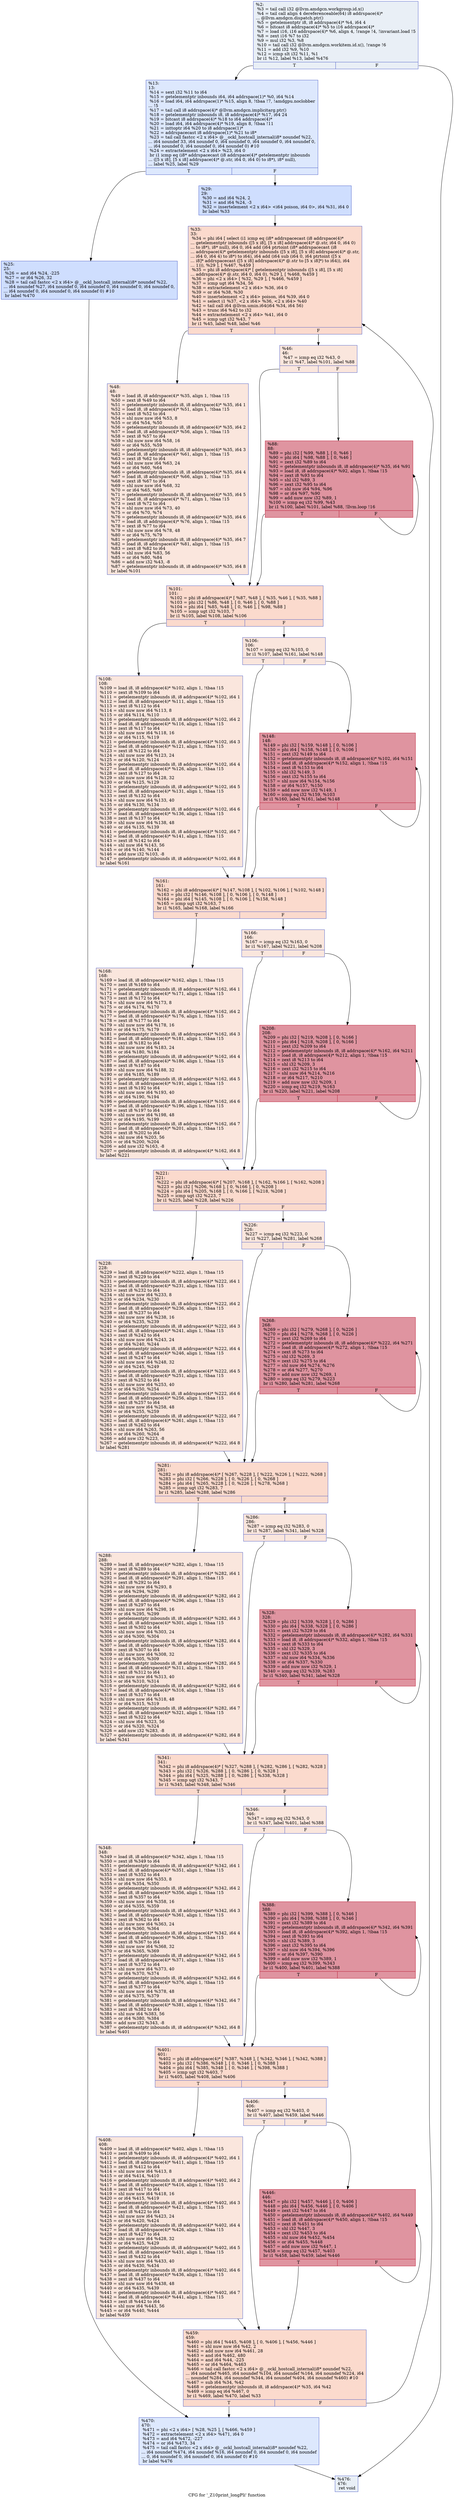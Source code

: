 digraph "CFG for '_Z10print_longPli' function" {
	label="CFG for '_Z10print_longPli' function";

	Node0x62ee120 [shape=record,color="#3d50c3ff", style=filled, fillcolor="#cedaeb70",label="{%2:\l  %3 = tail call i32 @llvm.amdgcn.workgroup.id.x()\l  %4 = tail call align 4 dereferenceable(64) i8 addrspace(4)*\l... @llvm.amdgcn.dispatch.ptr()\l  %5 = getelementptr i8, i8 addrspace(4)* %4, i64 4\l  %6 = bitcast i8 addrspace(4)* %5 to i16 addrspace(4)*\l  %7 = load i16, i16 addrspace(4)* %6, align 4, !range !4, !invariant.load !5\l  %8 = zext i16 %7 to i32\l  %9 = mul i32 %3, %8\l  %10 = tail call i32 @llvm.amdgcn.workitem.id.x(), !range !6\l  %11 = add i32 %9, %10\l  %12 = icmp slt i32 %11, %1\l  br i1 %12, label %13, label %476\l|{<s0>T|<s1>F}}"];
	Node0x62ee120:s0 -> Node0x62f0070;
	Node0x62ee120:s1 -> Node0x62f0100;
	Node0x62f0070 [shape=record,color="#3d50c3ff", style=filled, fillcolor="#b2ccfb70",label="{%13:\l13:                                               \l  %14 = sext i32 %11 to i64\l  %15 = getelementptr inbounds i64, i64 addrspace(1)* %0, i64 %14\l  %16 = load i64, i64 addrspace(1)* %15, align 8, !tbaa !7, !amdgpu.noclobber\l... !5\l  %17 = tail call i8 addrspace(4)* @llvm.amdgcn.implicitarg.ptr()\l  %18 = getelementptr inbounds i8, i8 addrspace(4)* %17, i64 24\l  %19 = bitcast i8 addrspace(4)* %18 to i64 addrspace(4)*\l  %20 = load i64, i64 addrspace(4)* %19, align 8, !tbaa !11\l  %21 = inttoptr i64 %20 to i8 addrspace(1)*\l  %22 = addrspacecast i8 addrspace(1)* %21 to i8*\l  %23 = tail call fastcc \<2 x i64\> @__ockl_hostcall_internal(i8* noundef %22,\l... i64 noundef 33, i64 noundef 0, i64 noundef 0, i64 noundef 0, i64 noundef 0,\l... i64 noundef 0, i64 noundef 0, i64 noundef 0) #10\l  %24 = extractelement \<2 x i64\> %23, i64 0\l  br i1 icmp eq (i8* addrspacecast (i8 addrspace(4)* getelementptr inbounds\l... ([5 x i8], [5 x i8] addrspace(4)* @.str, i64 0, i64 0) to i8*), i8* null),\l... label %25, label %29\l|{<s0>T|<s1>F}}"];
	Node0x62f0070:s0 -> Node0x62f1a10;
	Node0x62f0070:s1 -> Node0x62f2400;
	Node0x62f1a10 [shape=record,color="#3d50c3ff", style=filled, fillcolor="#93b5fe70",label="{%25:\l25:                                               \l  %26 = and i64 %24, -225\l  %27 = or i64 %26, 32\l  %28 = tail call fastcc \<2 x i64\> @__ockl_hostcall_internal(i8* noundef %22,\l... i64 noundef %27, i64 noundef 0, i64 noundef 0, i64 noundef 0, i64 noundef 0,\l... i64 noundef 0, i64 noundef 0, i64 noundef 0) #10\l  br label %470\l}"];
	Node0x62f1a10 -> Node0x62f26e0;
	Node0x62f2400 [shape=record,color="#3d50c3ff", style=filled, fillcolor="#93b5fe70",label="{%29:\l29:                                               \l  %30 = and i64 %24, 2\l  %31 = and i64 %24, -3\l  %32 = insertelement \<2 x i64\> \<i64 poison, i64 0\>, i64 %31, i64 0\l  br label %33\l}"];
	Node0x62f2400 -> Node0x62f0b50;
	Node0x62f0b50 [shape=record,color="#3d50c3ff", style=filled, fillcolor="#f7ac8e70",label="{%33:\l33:                                               \l  %34 = phi i64 [ select (i1 icmp eq (i8* addrspacecast (i8 addrspace(4)*\l... getelementptr inbounds ([5 x i8], [5 x i8] addrspace(4)* @.str, i64 0, i64 0)\l... to i8*), i8* null), i64 0, i64 add (i64 ptrtoint (i8* addrspacecast (i8\l... addrspace(4)* getelementptr inbounds ([5 x i8], [5 x i8] addrspace(4)* @.str,\l... i64 0, i64 4) to i8*) to i64), i64 add (i64 sub (i64 0, i64 ptrtoint ([5 x\l... i8]* addrspacecast ([5 x i8] addrspace(4)* @.str to [5 x i8]*) to i64)), i64\l... 1))), %29 ], [ %467, %459 ]\l  %35 = phi i8 addrspace(4)* [ getelementptr inbounds ([5 x i8], [5 x i8]\l... addrspace(4)* @.str, i64 0, i64 0), %29 ], [ %468, %459 ]\l  %36 = phi \<2 x i64\> [ %32, %29 ], [ %466, %459 ]\l  %37 = icmp ugt i64 %34, 56\l  %38 = extractelement \<2 x i64\> %36, i64 0\l  %39 = or i64 %38, %30\l  %40 = insertelement \<2 x i64\> poison, i64 %39, i64 0\l  %41 = select i1 %37, \<2 x i64\> %36, \<2 x i64\> %40\l  %42 = tail call i64 @llvm.umin.i64(i64 %34, i64 56)\l  %43 = trunc i64 %42 to i32\l  %44 = extractelement \<2 x i64\> %41, i64 0\l  %45 = icmp ugt i32 %43, 7\l  br i1 %45, label %48, label %46\l|{<s0>T|<s1>F}}"];
	Node0x62f0b50:s0 -> Node0x62f42c0;
	Node0x62f0b50:s1 -> Node0x62f4350;
	Node0x62f4350 [shape=record,color="#3d50c3ff", style=filled, fillcolor="#f3c7b170",label="{%46:\l46:                                               \l  %47 = icmp eq i32 %43, 0\l  br i1 %47, label %101, label %88\l|{<s0>T|<s1>F}}"];
	Node0x62f4350:s0 -> Node0x62f4550;
	Node0x62f4350:s1 -> Node0x62f45a0;
	Node0x62f42c0 [shape=record,color="#3d50c3ff", style=filled, fillcolor="#f3c7b170",label="{%48:\l48:                                               \l  %49 = load i8, i8 addrspace(4)* %35, align 1, !tbaa !15\l  %50 = zext i8 %49 to i64\l  %51 = getelementptr inbounds i8, i8 addrspace(4)* %35, i64 1\l  %52 = load i8, i8 addrspace(4)* %51, align 1, !tbaa !15\l  %53 = zext i8 %52 to i64\l  %54 = shl nuw nsw i64 %53, 8\l  %55 = or i64 %54, %50\l  %56 = getelementptr inbounds i8, i8 addrspace(4)* %35, i64 2\l  %57 = load i8, i8 addrspace(4)* %56, align 1, !tbaa !15\l  %58 = zext i8 %57 to i64\l  %59 = shl nuw nsw i64 %58, 16\l  %60 = or i64 %55, %59\l  %61 = getelementptr inbounds i8, i8 addrspace(4)* %35, i64 3\l  %62 = load i8, i8 addrspace(4)* %61, align 1, !tbaa !15\l  %63 = zext i8 %62 to i64\l  %64 = shl nuw nsw i64 %63, 24\l  %65 = or i64 %60, %64\l  %66 = getelementptr inbounds i8, i8 addrspace(4)* %35, i64 4\l  %67 = load i8, i8 addrspace(4)* %66, align 1, !tbaa !15\l  %68 = zext i8 %67 to i64\l  %69 = shl nuw nsw i64 %68, 32\l  %70 = or i64 %65, %69\l  %71 = getelementptr inbounds i8, i8 addrspace(4)* %35, i64 5\l  %72 = load i8, i8 addrspace(4)* %71, align 1, !tbaa !15\l  %73 = zext i8 %72 to i64\l  %74 = shl nuw nsw i64 %73, 40\l  %75 = or i64 %70, %74\l  %76 = getelementptr inbounds i8, i8 addrspace(4)* %35, i64 6\l  %77 = load i8, i8 addrspace(4)* %76, align 1, !tbaa !15\l  %78 = zext i8 %77 to i64\l  %79 = shl nuw nsw i64 %78, 48\l  %80 = or i64 %75, %79\l  %81 = getelementptr inbounds i8, i8 addrspace(4)* %35, i64 7\l  %82 = load i8, i8 addrspace(4)* %81, align 1, !tbaa !15\l  %83 = zext i8 %82 to i64\l  %84 = shl nuw i64 %83, 56\l  %85 = or i64 %80, %84\l  %86 = add nsw i32 %43, -8\l  %87 = getelementptr inbounds i8, i8 addrspace(4)* %35, i64 8\l  br label %101\l}"];
	Node0x62f42c0 -> Node0x62f4550;
	Node0x62f45a0 [shape=record,color="#b70d28ff", style=filled, fillcolor="#b70d2870",label="{%88:\l88:                                               \l  %89 = phi i32 [ %99, %88 ], [ 0, %46 ]\l  %90 = phi i64 [ %98, %88 ], [ 0, %46 ]\l  %91 = zext i32 %89 to i64\l  %92 = getelementptr inbounds i8, i8 addrspace(4)* %35, i64 %91\l  %93 = load i8, i8 addrspace(4)* %92, align 1, !tbaa !15\l  %94 = zext i8 %93 to i64\l  %95 = shl i32 %89, 3\l  %96 = zext i32 %95 to i64\l  %97 = shl nuw i64 %94, %96\l  %98 = or i64 %97, %90\l  %99 = add nuw nsw i32 %89, 1\l  %100 = icmp eq i32 %99, %43\l  br i1 %100, label %101, label %88, !llvm.loop !16\l|{<s0>T|<s1>F}}"];
	Node0x62f45a0:s0 -> Node0x62f4550;
	Node0x62f45a0:s1 -> Node0x62f45a0;
	Node0x62f4550 [shape=record,color="#3d50c3ff", style=filled, fillcolor="#f7ac8e70",label="{%101:\l101:                                              \l  %102 = phi i8 addrspace(4)* [ %87, %48 ], [ %35, %46 ], [ %35, %88 ]\l  %103 = phi i32 [ %86, %48 ], [ 0, %46 ], [ 0, %88 ]\l  %104 = phi i64 [ %85, %48 ], [ 0, %46 ], [ %98, %88 ]\l  %105 = icmp ugt i32 %103, 7\l  br i1 %105, label %108, label %106\l|{<s0>T|<s1>F}}"];
	Node0x62f4550:s0 -> Node0x62f7240;
	Node0x62f4550:s1 -> Node0x62f7290;
	Node0x62f7290 [shape=record,color="#3d50c3ff", style=filled, fillcolor="#f3c7b170",label="{%106:\l106:                                              \l  %107 = icmp eq i32 %103, 0\l  br i1 %107, label %161, label %148\l|{<s0>T|<s1>F}}"];
	Node0x62f7290:s0 -> Node0x62f7460;
	Node0x62f7290:s1 -> Node0x62f74b0;
	Node0x62f7240 [shape=record,color="#3d50c3ff", style=filled, fillcolor="#f3c7b170",label="{%108:\l108:                                              \l  %109 = load i8, i8 addrspace(4)* %102, align 1, !tbaa !15\l  %110 = zext i8 %109 to i64\l  %111 = getelementptr inbounds i8, i8 addrspace(4)* %102, i64 1\l  %112 = load i8, i8 addrspace(4)* %111, align 1, !tbaa !15\l  %113 = zext i8 %112 to i64\l  %114 = shl nuw nsw i64 %113, 8\l  %115 = or i64 %114, %110\l  %116 = getelementptr inbounds i8, i8 addrspace(4)* %102, i64 2\l  %117 = load i8, i8 addrspace(4)* %116, align 1, !tbaa !15\l  %118 = zext i8 %117 to i64\l  %119 = shl nuw nsw i64 %118, 16\l  %120 = or i64 %115, %119\l  %121 = getelementptr inbounds i8, i8 addrspace(4)* %102, i64 3\l  %122 = load i8, i8 addrspace(4)* %121, align 1, !tbaa !15\l  %123 = zext i8 %122 to i64\l  %124 = shl nuw nsw i64 %123, 24\l  %125 = or i64 %120, %124\l  %126 = getelementptr inbounds i8, i8 addrspace(4)* %102, i64 4\l  %127 = load i8, i8 addrspace(4)* %126, align 1, !tbaa !15\l  %128 = zext i8 %127 to i64\l  %129 = shl nuw nsw i64 %128, 32\l  %130 = or i64 %125, %129\l  %131 = getelementptr inbounds i8, i8 addrspace(4)* %102, i64 5\l  %132 = load i8, i8 addrspace(4)* %131, align 1, !tbaa !15\l  %133 = zext i8 %132 to i64\l  %134 = shl nuw nsw i64 %133, 40\l  %135 = or i64 %130, %134\l  %136 = getelementptr inbounds i8, i8 addrspace(4)* %102, i64 6\l  %137 = load i8, i8 addrspace(4)* %136, align 1, !tbaa !15\l  %138 = zext i8 %137 to i64\l  %139 = shl nuw nsw i64 %138, 48\l  %140 = or i64 %135, %139\l  %141 = getelementptr inbounds i8, i8 addrspace(4)* %102, i64 7\l  %142 = load i8, i8 addrspace(4)* %141, align 1, !tbaa !15\l  %143 = zext i8 %142 to i64\l  %144 = shl nuw i64 %143, 56\l  %145 = or i64 %140, %144\l  %146 = add nsw i32 %103, -8\l  %147 = getelementptr inbounds i8, i8 addrspace(4)* %102, i64 8\l  br label %161\l}"];
	Node0x62f7240 -> Node0x62f7460;
	Node0x62f74b0 [shape=record,color="#b70d28ff", style=filled, fillcolor="#b70d2870",label="{%148:\l148:                                              \l  %149 = phi i32 [ %159, %148 ], [ 0, %106 ]\l  %150 = phi i64 [ %158, %148 ], [ 0, %106 ]\l  %151 = zext i32 %149 to i64\l  %152 = getelementptr inbounds i8, i8 addrspace(4)* %102, i64 %151\l  %153 = load i8, i8 addrspace(4)* %152, align 1, !tbaa !15\l  %154 = zext i8 %153 to i64\l  %155 = shl i32 %149, 3\l  %156 = zext i32 %155 to i64\l  %157 = shl nuw i64 %154, %156\l  %158 = or i64 %157, %150\l  %159 = add nuw nsw i32 %149, 1\l  %160 = icmp eq i32 %159, %103\l  br i1 %160, label %161, label %148\l|{<s0>T|<s1>F}}"];
	Node0x62f74b0:s0 -> Node0x62f7460;
	Node0x62f74b0:s1 -> Node0x62f74b0;
	Node0x62f7460 [shape=record,color="#3d50c3ff", style=filled, fillcolor="#f7ac8e70",label="{%161:\l161:                                              \l  %162 = phi i8 addrspace(4)* [ %147, %108 ], [ %102, %106 ], [ %102, %148 ]\l  %163 = phi i32 [ %146, %108 ], [ 0, %106 ], [ 0, %148 ]\l  %164 = phi i64 [ %145, %108 ], [ 0, %106 ], [ %158, %148 ]\l  %165 = icmp ugt i32 %163, 7\l  br i1 %165, label %168, label %166\l|{<s0>T|<s1>F}}"];
	Node0x62f7460:s0 -> Node0x62f9980;
	Node0x62f7460:s1 -> Node0x62f99d0;
	Node0x62f99d0 [shape=record,color="#3d50c3ff", style=filled, fillcolor="#f3c7b170",label="{%166:\l166:                                              \l  %167 = icmp eq i32 %163, 0\l  br i1 %167, label %221, label %208\l|{<s0>T|<s1>F}}"];
	Node0x62f99d0:s0 -> Node0x62f9b60;
	Node0x62f99d0:s1 -> Node0x62f9bb0;
	Node0x62f9980 [shape=record,color="#3d50c3ff", style=filled, fillcolor="#f3c7b170",label="{%168:\l168:                                              \l  %169 = load i8, i8 addrspace(4)* %162, align 1, !tbaa !15\l  %170 = zext i8 %169 to i64\l  %171 = getelementptr inbounds i8, i8 addrspace(4)* %162, i64 1\l  %172 = load i8, i8 addrspace(4)* %171, align 1, !tbaa !15\l  %173 = zext i8 %172 to i64\l  %174 = shl nuw nsw i64 %173, 8\l  %175 = or i64 %174, %170\l  %176 = getelementptr inbounds i8, i8 addrspace(4)* %162, i64 2\l  %177 = load i8, i8 addrspace(4)* %176, align 1, !tbaa !15\l  %178 = zext i8 %177 to i64\l  %179 = shl nuw nsw i64 %178, 16\l  %180 = or i64 %175, %179\l  %181 = getelementptr inbounds i8, i8 addrspace(4)* %162, i64 3\l  %182 = load i8, i8 addrspace(4)* %181, align 1, !tbaa !15\l  %183 = zext i8 %182 to i64\l  %184 = shl nuw nsw i64 %183, 24\l  %185 = or i64 %180, %184\l  %186 = getelementptr inbounds i8, i8 addrspace(4)* %162, i64 4\l  %187 = load i8, i8 addrspace(4)* %186, align 1, !tbaa !15\l  %188 = zext i8 %187 to i64\l  %189 = shl nuw nsw i64 %188, 32\l  %190 = or i64 %185, %189\l  %191 = getelementptr inbounds i8, i8 addrspace(4)* %162, i64 5\l  %192 = load i8, i8 addrspace(4)* %191, align 1, !tbaa !15\l  %193 = zext i8 %192 to i64\l  %194 = shl nuw nsw i64 %193, 40\l  %195 = or i64 %190, %194\l  %196 = getelementptr inbounds i8, i8 addrspace(4)* %162, i64 6\l  %197 = load i8, i8 addrspace(4)* %196, align 1, !tbaa !15\l  %198 = zext i8 %197 to i64\l  %199 = shl nuw nsw i64 %198, 48\l  %200 = or i64 %195, %199\l  %201 = getelementptr inbounds i8, i8 addrspace(4)* %162, i64 7\l  %202 = load i8, i8 addrspace(4)* %201, align 1, !tbaa !15\l  %203 = zext i8 %202 to i64\l  %204 = shl nuw i64 %203, 56\l  %205 = or i64 %200, %204\l  %206 = add nsw i32 %163, -8\l  %207 = getelementptr inbounds i8, i8 addrspace(4)* %162, i64 8\l  br label %221\l}"];
	Node0x62f9980 -> Node0x62f9b60;
	Node0x62f9bb0 [shape=record,color="#b70d28ff", style=filled, fillcolor="#b70d2870",label="{%208:\l208:                                              \l  %209 = phi i32 [ %219, %208 ], [ 0, %166 ]\l  %210 = phi i64 [ %218, %208 ], [ 0, %166 ]\l  %211 = zext i32 %209 to i64\l  %212 = getelementptr inbounds i8, i8 addrspace(4)* %162, i64 %211\l  %213 = load i8, i8 addrspace(4)* %212, align 1, !tbaa !15\l  %214 = zext i8 %213 to i64\l  %215 = shl i32 %209, 3\l  %216 = zext i32 %215 to i64\l  %217 = shl nuw i64 %214, %216\l  %218 = or i64 %217, %210\l  %219 = add nuw nsw i32 %209, 1\l  %220 = icmp eq i32 %219, %163\l  br i1 %220, label %221, label %208\l|{<s0>T|<s1>F}}"];
	Node0x62f9bb0:s0 -> Node0x62f9b60;
	Node0x62f9bb0:s1 -> Node0x62f9bb0;
	Node0x62f9b60 [shape=record,color="#3d50c3ff", style=filled, fillcolor="#f7ac8e70",label="{%221:\l221:                                              \l  %222 = phi i8 addrspace(4)* [ %207, %168 ], [ %162, %166 ], [ %162, %208 ]\l  %223 = phi i32 [ %206, %168 ], [ 0, %166 ], [ 0, %208 ]\l  %224 = phi i64 [ %205, %168 ], [ 0, %166 ], [ %218, %208 ]\l  %225 = icmp ugt i32 %223, 7\l  br i1 %225, label %228, label %226\l|{<s0>T|<s1>F}}"];
	Node0x62f9b60:s0 -> Node0x62fbc00;
	Node0x62f9b60:s1 -> Node0x62fbc50;
	Node0x62fbc50 [shape=record,color="#3d50c3ff", style=filled, fillcolor="#f3c7b170",label="{%226:\l226:                                              \l  %227 = icmp eq i32 %223, 0\l  br i1 %227, label %281, label %268\l|{<s0>T|<s1>F}}"];
	Node0x62fbc50:s0 -> Node0x62fbde0;
	Node0x62fbc50:s1 -> Node0x62fbe30;
	Node0x62fbc00 [shape=record,color="#3d50c3ff", style=filled, fillcolor="#f3c7b170",label="{%228:\l228:                                              \l  %229 = load i8, i8 addrspace(4)* %222, align 1, !tbaa !15\l  %230 = zext i8 %229 to i64\l  %231 = getelementptr inbounds i8, i8 addrspace(4)* %222, i64 1\l  %232 = load i8, i8 addrspace(4)* %231, align 1, !tbaa !15\l  %233 = zext i8 %232 to i64\l  %234 = shl nuw nsw i64 %233, 8\l  %235 = or i64 %234, %230\l  %236 = getelementptr inbounds i8, i8 addrspace(4)* %222, i64 2\l  %237 = load i8, i8 addrspace(4)* %236, align 1, !tbaa !15\l  %238 = zext i8 %237 to i64\l  %239 = shl nuw nsw i64 %238, 16\l  %240 = or i64 %235, %239\l  %241 = getelementptr inbounds i8, i8 addrspace(4)* %222, i64 3\l  %242 = load i8, i8 addrspace(4)* %241, align 1, !tbaa !15\l  %243 = zext i8 %242 to i64\l  %244 = shl nuw nsw i64 %243, 24\l  %245 = or i64 %240, %244\l  %246 = getelementptr inbounds i8, i8 addrspace(4)* %222, i64 4\l  %247 = load i8, i8 addrspace(4)* %246, align 1, !tbaa !15\l  %248 = zext i8 %247 to i64\l  %249 = shl nuw nsw i64 %248, 32\l  %250 = or i64 %245, %249\l  %251 = getelementptr inbounds i8, i8 addrspace(4)* %222, i64 5\l  %252 = load i8, i8 addrspace(4)* %251, align 1, !tbaa !15\l  %253 = zext i8 %252 to i64\l  %254 = shl nuw nsw i64 %253, 40\l  %255 = or i64 %250, %254\l  %256 = getelementptr inbounds i8, i8 addrspace(4)* %222, i64 6\l  %257 = load i8, i8 addrspace(4)* %256, align 1, !tbaa !15\l  %258 = zext i8 %257 to i64\l  %259 = shl nuw nsw i64 %258, 48\l  %260 = or i64 %255, %259\l  %261 = getelementptr inbounds i8, i8 addrspace(4)* %222, i64 7\l  %262 = load i8, i8 addrspace(4)* %261, align 1, !tbaa !15\l  %263 = zext i8 %262 to i64\l  %264 = shl nuw i64 %263, 56\l  %265 = or i64 %260, %264\l  %266 = add nsw i32 %223, -8\l  %267 = getelementptr inbounds i8, i8 addrspace(4)* %222, i64 8\l  br label %281\l}"];
	Node0x62fbc00 -> Node0x62fbde0;
	Node0x62fbe30 [shape=record,color="#b70d28ff", style=filled, fillcolor="#b70d2870",label="{%268:\l268:                                              \l  %269 = phi i32 [ %279, %268 ], [ 0, %226 ]\l  %270 = phi i64 [ %278, %268 ], [ 0, %226 ]\l  %271 = zext i32 %269 to i64\l  %272 = getelementptr inbounds i8, i8 addrspace(4)* %222, i64 %271\l  %273 = load i8, i8 addrspace(4)* %272, align 1, !tbaa !15\l  %274 = zext i8 %273 to i64\l  %275 = shl i32 %269, 3\l  %276 = zext i32 %275 to i64\l  %277 = shl nuw i64 %274, %276\l  %278 = or i64 %277, %270\l  %279 = add nuw nsw i32 %269, 1\l  %280 = icmp eq i32 %279, %223\l  br i1 %280, label %281, label %268\l|{<s0>T|<s1>F}}"];
	Node0x62fbe30:s0 -> Node0x62fbde0;
	Node0x62fbe30:s1 -> Node0x62fbe30;
	Node0x62fbde0 [shape=record,color="#3d50c3ff", style=filled, fillcolor="#f7ac8e70",label="{%281:\l281:                                              \l  %282 = phi i8 addrspace(4)* [ %267, %228 ], [ %222, %226 ], [ %222, %268 ]\l  %283 = phi i32 [ %266, %228 ], [ 0, %226 ], [ 0, %268 ]\l  %284 = phi i64 [ %265, %228 ], [ 0, %226 ], [ %278, %268 ]\l  %285 = icmp ugt i32 %283, 7\l  br i1 %285, label %288, label %286\l|{<s0>T|<s1>F}}"];
	Node0x62fbde0:s0 -> Node0x62fe650;
	Node0x62fbde0:s1 -> Node0x62fe6a0;
	Node0x62fe6a0 [shape=record,color="#3d50c3ff", style=filled, fillcolor="#f3c7b170",label="{%286:\l286:                                              \l  %287 = icmp eq i32 %283, 0\l  br i1 %287, label %341, label %328\l|{<s0>T|<s1>F}}"];
	Node0x62fe6a0:s0 -> Node0x62fe830;
	Node0x62fe6a0:s1 -> Node0x62fe880;
	Node0x62fe650 [shape=record,color="#3d50c3ff", style=filled, fillcolor="#f3c7b170",label="{%288:\l288:                                              \l  %289 = load i8, i8 addrspace(4)* %282, align 1, !tbaa !15\l  %290 = zext i8 %289 to i64\l  %291 = getelementptr inbounds i8, i8 addrspace(4)* %282, i64 1\l  %292 = load i8, i8 addrspace(4)* %291, align 1, !tbaa !15\l  %293 = zext i8 %292 to i64\l  %294 = shl nuw nsw i64 %293, 8\l  %295 = or i64 %294, %290\l  %296 = getelementptr inbounds i8, i8 addrspace(4)* %282, i64 2\l  %297 = load i8, i8 addrspace(4)* %296, align 1, !tbaa !15\l  %298 = zext i8 %297 to i64\l  %299 = shl nuw nsw i64 %298, 16\l  %300 = or i64 %295, %299\l  %301 = getelementptr inbounds i8, i8 addrspace(4)* %282, i64 3\l  %302 = load i8, i8 addrspace(4)* %301, align 1, !tbaa !15\l  %303 = zext i8 %302 to i64\l  %304 = shl nuw nsw i64 %303, 24\l  %305 = or i64 %300, %304\l  %306 = getelementptr inbounds i8, i8 addrspace(4)* %282, i64 4\l  %307 = load i8, i8 addrspace(4)* %306, align 1, !tbaa !15\l  %308 = zext i8 %307 to i64\l  %309 = shl nuw nsw i64 %308, 32\l  %310 = or i64 %305, %309\l  %311 = getelementptr inbounds i8, i8 addrspace(4)* %282, i64 5\l  %312 = load i8, i8 addrspace(4)* %311, align 1, !tbaa !15\l  %313 = zext i8 %312 to i64\l  %314 = shl nuw nsw i64 %313, 40\l  %315 = or i64 %310, %314\l  %316 = getelementptr inbounds i8, i8 addrspace(4)* %282, i64 6\l  %317 = load i8, i8 addrspace(4)* %316, align 1, !tbaa !15\l  %318 = zext i8 %317 to i64\l  %319 = shl nuw nsw i64 %318, 48\l  %320 = or i64 %315, %319\l  %321 = getelementptr inbounds i8, i8 addrspace(4)* %282, i64 7\l  %322 = load i8, i8 addrspace(4)* %321, align 1, !tbaa !15\l  %323 = zext i8 %322 to i64\l  %324 = shl nuw i64 %323, 56\l  %325 = or i64 %320, %324\l  %326 = add nsw i32 %283, -8\l  %327 = getelementptr inbounds i8, i8 addrspace(4)* %282, i64 8\l  br label %341\l}"];
	Node0x62fe650 -> Node0x62fe830;
	Node0x62fe880 [shape=record,color="#b70d28ff", style=filled, fillcolor="#b70d2870",label="{%328:\l328:                                              \l  %329 = phi i32 [ %339, %328 ], [ 0, %286 ]\l  %330 = phi i64 [ %338, %328 ], [ 0, %286 ]\l  %331 = zext i32 %329 to i64\l  %332 = getelementptr inbounds i8, i8 addrspace(4)* %282, i64 %331\l  %333 = load i8, i8 addrspace(4)* %332, align 1, !tbaa !15\l  %334 = zext i8 %333 to i64\l  %335 = shl i32 %329, 3\l  %336 = zext i32 %335 to i64\l  %337 = shl nuw i64 %334, %336\l  %338 = or i64 %337, %330\l  %339 = add nuw nsw i32 %329, 1\l  %340 = icmp eq i32 %339, %283\l  br i1 %340, label %341, label %328\l|{<s0>T|<s1>F}}"];
	Node0x62fe880:s0 -> Node0x62fe830;
	Node0x62fe880:s1 -> Node0x62fe880;
	Node0x62fe830 [shape=record,color="#3d50c3ff", style=filled, fillcolor="#f7ac8e70",label="{%341:\l341:                                              \l  %342 = phi i8 addrspace(4)* [ %327, %288 ], [ %282, %286 ], [ %282, %328 ]\l  %343 = phi i32 [ %326, %288 ], [ 0, %286 ], [ 0, %328 ]\l  %344 = phi i64 [ %325, %288 ], [ 0, %286 ], [ %338, %328 ]\l  %345 = icmp ugt i32 %343, 7\l  br i1 %345, label %348, label %346\l|{<s0>T|<s1>F}}"];
	Node0x62fe830:s0 -> Node0x63012b0;
	Node0x62fe830:s1 -> Node0x6301300;
	Node0x6301300 [shape=record,color="#3d50c3ff", style=filled, fillcolor="#f3c7b170",label="{%346:\l346:                                              \l  %347 = icmp eq i32 %343, 0\l  br i1 %347, label %401, label %388\l|{<s0>T|<s1>F}}"];
	Node0x6301300:s0 -> Node0x6301490;
	Node0x6301300:s1 -> Node0x63014e0;
	Node0x63012b0 [shape=record,color="#3d50c3ff", style=filled, fillcolor="#f3c7b170",label="{%348:\l348:                                              \l  %349 = load i8, i8 addrspace(4)* %342, align 1, !tbaa !15\l  %350 = zext i8 %349 to i64\l  %351 = getelementptr inbounds i8, i8 addrspace(4)* %342, i64 1\l  %352 = load i8, i8 addrspace(4)* %351, align 1, !tbaa !15\l  %353 = zext i8 %352 to i64\l  %354 = shl nuw nsw i64 %353, 8\l  %355 = or i64 %354, %350\l  %356 = getelementptr inbounds i8, i8 addrspace(4)* %342, i64 2\l  %357 = load i8, i8 addrspace(4)* %356, align 1, !tbaa !15\l  %358 = zext i8 %357 to i64\l  %359 = shl nuw nsw i64 %358, 16\l  %360 = or i64 %355, %359\l  %361 = getelementptr inbounds i8, i8 addrspace(4)* %342, i64 3\l  %362 = load i8, i8 addrspace(4)* %361, align 1, !tbaa !15\l  %363 = zext i8 %362 to i64\l  %364 = shl nuw nsw i64 %363, 24\l  %365 = or i64 %360, %364\l  %366 = getelementptr inbounds i8, i8 addrspace(4)* %342, i64 4\l  %367 = load i8, i8 addrspace(4)* %366, align 1, !tbaa !15\l  %368 = zext i8 %367 to i64\l  %369 = shl nuw nsw i64 %368, 32\l  %370 = or i64 %365, %369\l  %371 = getelementptr inbounds i8, i8 addrspace(4)* %342, i64 5\l  %372 = load i8, i8 addrspace(4)* %371, align 1, !tbaa !15\l  %373 = zext i8 %372 to i64\l  %374 = shl nuw nsw i64 %373, 40\l  %375 = or i64 %370, %374\l  %376 = getelementptr inbounds i8, i8 addrspace(4)* %342, i64 6\l  %377 = load i8, i8 addrspace(4)* %376, align 1, !tbaa !15\l  %378 = zext i8 %377 to i64\l  %379 = shl nuw nsw i64 %378, 48\l  %380 = or i64 %375, %379\l  %381 = getelementptr inbounds i8, i8 addrspace(4)* %342, i64 7\l  %382 = load i8, i8 addrspace(4)* %381, align 1, !tbaa !15\l  %383 = zext i8 %382 to i64\l  %384 = shl nuw i64 %383, 56\l  %385 = or i64 %380, %384\l  %386 = add nsw i32 %343, -8\l  %387 = getelementptr inbounds i8, i8 addrspace(4)* %342, i64 8\l  br label %401\l}"];
	Node0x63012b0 -> Node0x6301490;
	Node0x63014e0 [shape=record,color="#b70d28ff", style=filled, fillcolor="#b70d2870",label="{%388:\l388:                                              \l  %389 = phi i32 [ %399, %388 ], [ 0, %346 ]\l  %390 = phi i64 [ %398, %388 ], [ 0, %346 ]\l  %391 = zext i32 %389 to i64\l  %392 = getelementptr inbounds i8, i8 addrspace(4)* %342, i64 %391\l  %393 = load i8, i8 addrspace(4)* %392, align 1, !tbaa !15\l  %394 = zext i8 %393 to i64\l  %395 = shl i32 %389, 3\l  %396 = zext i32 %395 to i64\l  %397 = shl nuw i64 %394, %396\l  %398 = or i64 %397, %390\l  %399 = add nuw nsw i32 %389, 1\l  %400 = icmp eq i32 %399, %343\l  br i1 %400, label %401, label %388\l|{<s0>T|<s1>F}}"];
	Node0x63014e0:s0 -> Node0x6301490;
	Node0x63014e0:s1 -> Node0x63014e0;
	Node0x6301490 [shape=record,color="#3d50c3ff", style=filled, fillcolor="#f7ac8e70",label="{%401:\l401:                                              \l  %402 = phi i8 addrspace(4)* [ %387, %348 ], [ %342, %346 ], [ %342, %388 ]\l  %403 = phi i32 [ %386, %348 ], [ 0, %346 ], [ 0, %388 ]\l  %404 = phi i64 [ %385, %348 ], [ 0, %346 ], [ %398, %388 ]\l  %405 = icmp ugt i32 %403, 7\l  br i1 %405, label %408, label %406\l|{<s0>T|<s1>F}}"];
	Node0x6301490:s0 -> Node0x6303b10;
	Node0x6301490:s1 -> Node0x6303b60;
	Node0x6303b60 [shape=record,color="#3d50c3ff", style=filled, fillcolor="#f3c7b170",label="{%406:\l406:                                              \l  %407 = icmp eq i32 %403, 0\l  br i1 %407, label %459, label %446\l|{<s0>T|<s1>F}}"];
	Node0x6303b60:s0 -> Node0x62f37f0;
	Node0x6303b60:s1 -> Node0x6303cf0;
	Node0x6303b10 [shape=record,color="#3d50c3ff", style=filled, fillcolor="#f3c7b170",label="{%408:\l408:                                              \l  %409 = load i8, i8 addrspace(4)* %402, align 1, !tbaa !15\l  %410 = zext i8 %409 to i64\l  %411 = getelementptr inbounds i8, i8 addrspace(4)* %402, i64 1\l  %412 = load i8, i8 addrspace(4)* %411, align 1, !tbaa !15\l  %413 = zext i8 %412 to i64\l  %414 = shl nuw nsw i64 %413, 8\l  %415 = or i64 %414, %410\l  %416 = getelementptr inbounds i8, i8 addrspace(4)* %402, i64 2\l  %417 = load i8, i8 addrspace(4)* %416, align 1, !tbaa !15\l  %418 = zext i8 %417 to i64\l  %419 = shl nuw nsw i64 %418, 16\l  %420 = or i64 %415, %419\l  %421 = getelementptr inbounds i8, i8 addrspace(4)* %402, i64 3\l  %422 = load i8, i8 addrspace(4)* %421, align 1, !tbaa !15\l  %423 = zext i8 %422 to i64\l  %424 = shl nuw nsw i64 %423, 24\l  %425 = or i64 %420, %424\l  %426 = getelementptr inbounds i8, i8 addrspace(4)* %402, i64 4\l  %427 = load i8, i8 addrspace(4)* %426, align 1, !tbaa !15\l  %428 = zext i8 %427 to i64\l  %429 = shl nuw nsw i64 %428, 32\l  %430 = or i64 %425, %429\l  %431 = getelementptr inbounds i8, i8 addrspace(4)* %402, i64 5\l  %432 = load i8, i8 addrspace(4)* %431, align 1, !tbaa !15\l  %433 = zext i8 %432 to i64\l  %434 = shl nuw nsw i64 %433, 40\l  %435 = or i64 %430, %434\l  %436 = getelementptr inbounds i8, i8 addrspace(4)* %402, i64 6\l  %437 = load i8, i8 addrspace(4)* %436, align 1, !tbaa !15\l  %438 = zext i8 %437 to i64\l  %439 = shl nuw nsw i64 %438, 48\l  %440 = or i64 %435, %439\l  %441 = getelementptr inbounds i8, i8 addrspace(4)* %402, i64 7\l  %442 = load i8, i8 addrspace(4)* %441, align 1, !tbaa !15\l  %443 = zext i8 %442 to i64\l  %444 = shl nuw i64 %443, 56\l  %445 = or i64 %440, %444\l  br label %459\l}"];
	Node0x6303b10 -> Node0x62f37f0;
	Node0x6303cf0 [shape=record,color="#b70d28ff", style=filled, fillcolor="#b70d2870",label="{%446:\l446:                                              \l  %447 = phi i32 [ %457, %446 ], [ 0, %406 ]\l  %448 = phi i64 [ %456, %446 ], [ 0, %406 ]\l  %449 = zext i32 %447 to i64\l  %450 = getelementptr inbounds i8, i8 addrspace(4)* %402, i64 %449\l  %451 = load i8, i8 addrspace(4)* %450, align 1, !tbaa !15\l  %452 = zext i8 %451 to i64\l  %453 = shl i32 %447, 3\l  %454 = zext i32 %453 to i64\l  %455 = shl nuw i64 %452, %454\l  %456 = or i64 %455, %448\l  %457 = add nuw nsw i32 %447, 1\l  %458 = icmp eq i32 %457, %403\l  br i1 %458, label %459, label %446\l|{<s0>T|<s1>F}}"];
	Node0x6303cf0:s0 -> Node0x62f37f0;
	Node0x6303cf0:s1 -> Node0x6303cf0;
	Node0x62f37f0 [shape=record,color="#3d50c3ff", style=filled, fillcolor="#f7ac8e70",label="{%459:\l459:                                              \l  %460 = phi i64 [ %445, %408 ], [ 0, %406 ], [ %456, %446 ]\l  %461 = shl nuw nsw i64 %42, 2\l  %462 = add nuw nsw i64 %461, 28\l  %463 = and i64 %462, 480\l  %464 = and i64 %44, -225\l  %465 = or i64 %464, %463\l  %466 = tail call fastcc \<2 x i64\> @__ockl_hostcall_internal(i8* noundef %22,\l... i64 noundef %465, i64 noundef %104, i64 noundef %164, i64 noundef %224, i64\l... noundef %284, i64 noundef %344, i64 noundef %404, i64 noundef %460) #10\l  %467 = sub i64 %34, %42\l  %468 = getelementptr inbounds i8, i8 addrspace(4)* %35, i64 %42\l  %469 = icmp eq i64 %467, 0\l  br i1 %469, label %470, label %33\l|{<s0>T|<s1>F}}"];
	Node0x62f37f0:s0 -> Node0x62f26e0;
	Node0x62f37f0:s1 -> Node0x62f0b50;
	Node0x62f26e0 [shape=record,color="#3d50c3ff", style=filled, fillcolor="#b2ccfb70",label="{%470:\l470:                                              \l  %471 = phi \<2 x i64\> [ %28, %25 ], [ %466, %459 ]\l  %472 = extractelement \<2 x i64\> %471, i64 0\l  %473 = and i64 %472, -227\l  %474 = or i64 %473, 34\l  %475 = tail call fastcc \<2 x i64\> @__ockl_hostcall_internal(i8* noundef %22,\l... i64 noundef %474, i64 noundef %16, i64 noundef 0, i64 noundef 0, i64 noundef\l... 0, i64 noundef 0, i64 noundef 0, i64 noundef 0) #10\l  br label %476\l}"];
	Node0x62f26e0 -> Node0x62f0100;
	Node0x62f0100 [shape=record,color="#3d50c3ff", style=filled, fillcolor="#cedaeb70",label="{%476:\l476:                                              \l  ret void\l}"];
}
